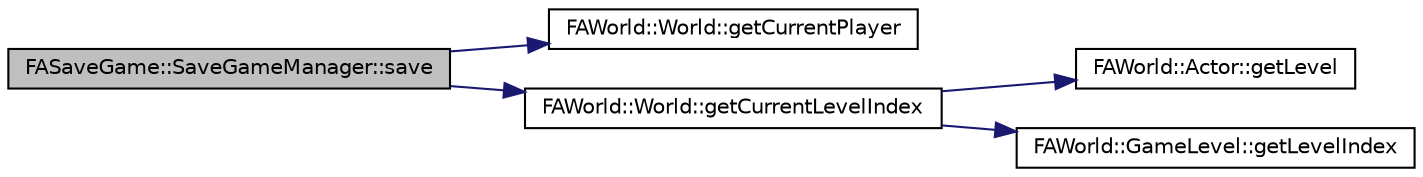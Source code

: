 digraph G
{
  edge [fontname="Helvetica",fontsize="10",labelfontname="Helvetica",labelfontsize="10"];
  node [fontname="Helvetica",fontsize="10",shape=record];
  rankdir="LR";
  Node1 [label="FASaveGame::SaveGameManager::save",height=0.2,width=0.4,color="black", fillcolor="grey75", style="filled" fontcolor="black"];
  Node1 -> Node2 [color="midnightblue",fontsize="10",style="solid",fontname="Helvetica"];
  Node2 [label="FAWorld::World::getCurrentPlayer",height=0.2,width=0.4,color="black", fillcolor="white", style="filled",URL="$class_f_a_world_1_1_world.html#a8715034c60fe91ec17c2baf2d57c8e79"];
  Node1 -> Node3 [color="midnightblue",fontsize="10",style="solid",fontname="Helvetica"];
  Node3 [label="FAWorld::World::getCurrentLevelIndex",height=0.2,width=0.4,color="black", fillcolor="white", style="filled",URL="$class_f_a_world_1_1_world.html#a1cecdd7a29335885b67df630d476585f"];
  Node3 -> Node4 [color="midnightblue",fontsize="10",style="solid",fontname="Helvetica"];
  Node4 [label="FAWorld::Actor::getLevel",height=0.2,width=0.4,color="black", fillcolor="white", style="filled",URL="$class_f_a_world_1_1_actor.html#ac7f3a1a4b5b66da302e257ea3b5c0f58"];
  Node3 -> Node5 [color="midnightblue",fontsize="10",style="solid",fontname="Helvetica"];
  Node5 [label="FAWorld::GameLevel::getLevelIndex",height=0.2,width=0.4,color="black", fillcolor="white", style="filled",URL="$class_f_a_world_1_1_game_level.html#aa34b6cd6ab73af749fe3a92426b55bb8"];
}
